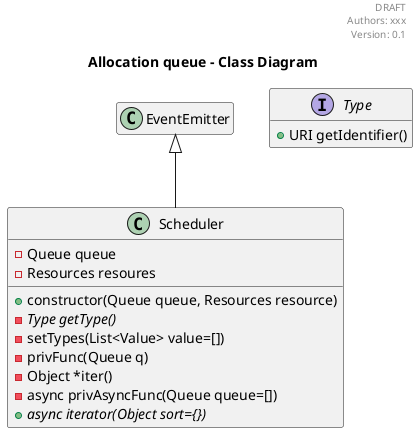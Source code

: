 @startuml

header
DRAFT
Authors: xxx
Version: 0.1
endheader

hide empty members

title Allocation queue - Class Diagram


interface Type {
    +URI getIdentifier()
}

class Scheduler {
    +constructor(Queue queue, Resources resource)
    -{abstract}Type getType()
    -setTypes(List<Value> value=[])
    -privFunc(Queue q)
    -Object *iter()
    -async privAsyncFunc(Queue queue=[])
    +{abstract} async iterator(Object sort={})
    -Queue queue
    -Resources resoures
}


class EventEmitter
Scheduler -up-|> EventEmitter


@enduml
